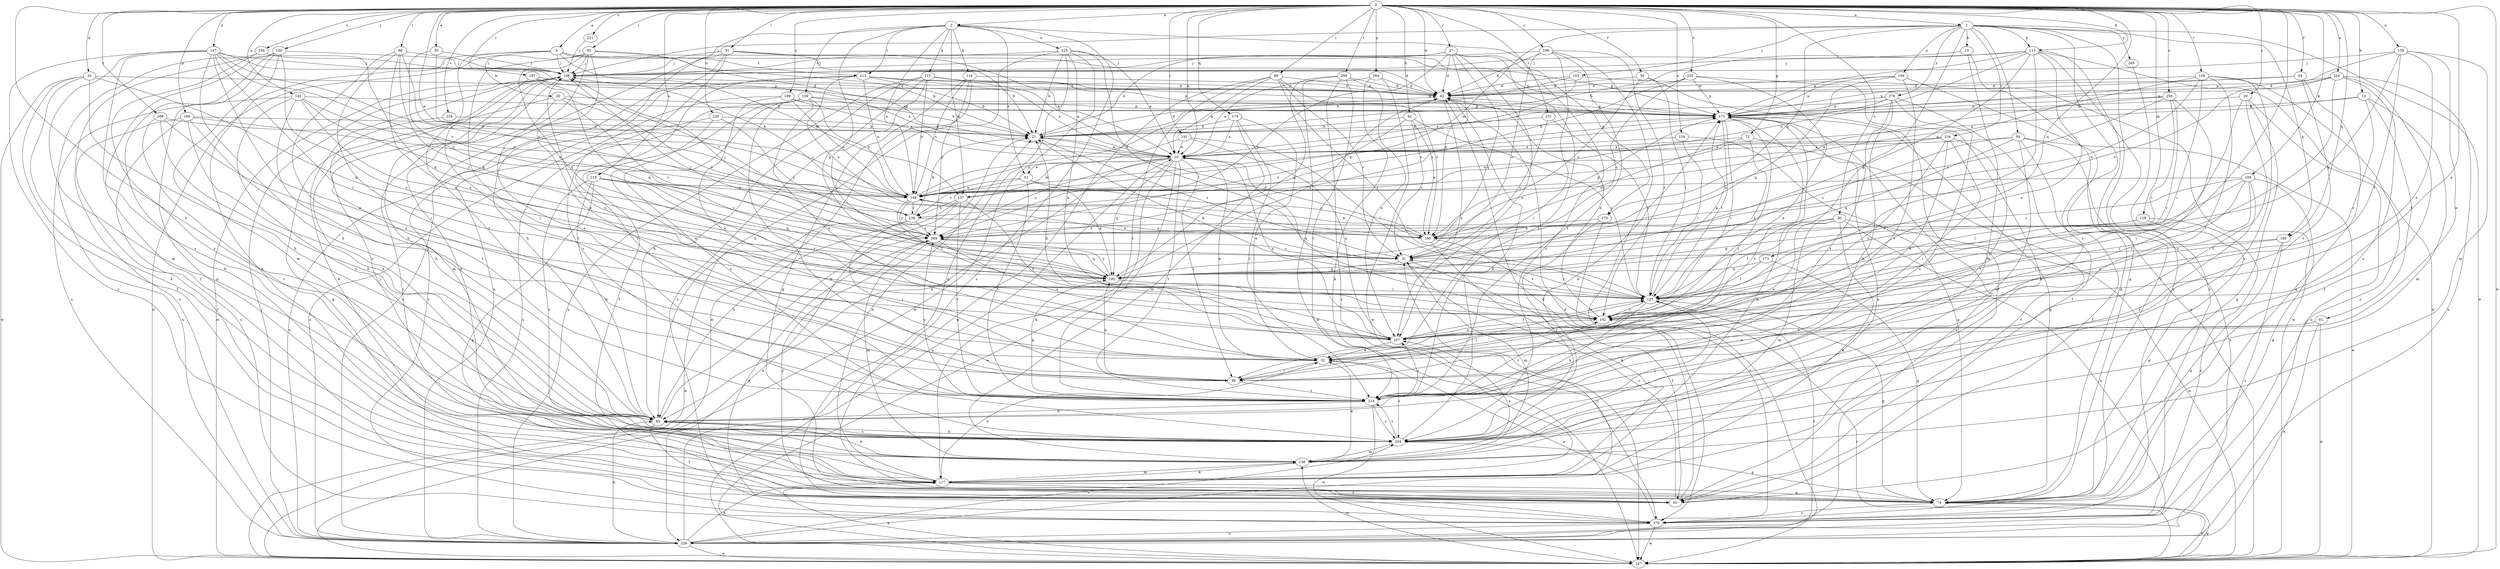 strict digraph  {
0;
1;
2;
6;
10;
13;
15;
20;
21;
27;
29;
30;
31;
32;
42;
50;
51;
52;
54;
56;
61;
63;
72;
74;
82;
85;
86;
89;
91;
93;
94;
96;
100;
103;
106;
108;
113;
115;
116;
117;
126;
127;
129;
137;
138;
139;
142;
147;
149;
154;
156;
159;
160;
168;
170;
171;
173;
174;
180;
182;
187;
191;
192;
196;
199;
204;
206;
208;
213;
214;
219;
220;
221;
224;
225;
226;
229;
230;
231;
232;
234;
236;
247;
256;
257;
264;
265;
269;
278;
279;
0 -> 1  [label=a];
0 -> 2  [label=a];
0 -> 6  [label=a];
0 -> 10  [label=a];
0 -> 13  [label=b];
0 -> 27  [label=c];
0 -> 29  [label=c];
0 -> 30  [label=c];
0 -> 32  [label=d];
0 -> 42  [label=d];
0 -> 50  [label=e];
0 -> 54  [label=f];
0 -> 56  [label=f];
0 -> 72  [label=g];
0 -> 82  [label=h];
0 -> 85  [label=h];
0 -> 86  [label=i];
0 -> 89  [label=i];
0 -> 91  [label=i];
0 -> 93  [label=i];
0 -> 100  [label=j];
0 -> 108  [label=k];
0 -> 113  [label=k];
0 -> 126  [label=l];
0 -> 129  [label=m];
0 -> 139  [label=n];
0 -> 142  [label=n];
0 -> 147  [label=n];
0 -> 149  [label=n];
0 -> 154  [label=o];
0 -> 168  [label=p];
0 -> 173  [label=q];
0 -> 174  [label=q];
0 -> 180  [label=q];
0 -> 187  [label=r];
0 -> 191  [label=r];
0 -> 192  [label=r];
0 -> 196  [label=s];
0 -> 199  [label=s];
0 -> 206  [label=t];
0 -> 208  [label=t];
0 -> 219  [label=u];
0 -> 220  [label=u];
0 -> 221  [label=u];
0 -> 224  [label=u];
0 -> 229  [label=v];
0 -> 230  [label=v];
0 -> 231  [label=v];
0 -> 232  [label=v];
0 -> 247  [label=w];
0 -> 256  [label=x];
0 -> 257  [label=x];
0 -> 264  [label=y];
1 -> 15  [label=b];
1 -> 94  [label=i];
1 -> 103  [label=j];
1 -> 106  [label=j];
1 -> 113  [label=k];
1 -> 127  [label=l];
1 -> 137  [label=m];
1 -> 156  [label=o];
1 -> 170  [label=p];
1 -> 180  [label=q];
1 -> 204  [label=s];
1 -> 234  [label=v];
1 -> 247  [label=w];
1 -> 265  [label=y];
1 -> 278  [label=z];
1 -> 279  [label=z];
2 -> 51  [label=e];
2 -> 115  [label=k];
2 -> 116  [label=k];
2 -> 137  [label=m];
2 -> 149  [label=n];
2 -> 159  [label=o];
2 -> 170  [label=p];
2 -> 182  [label=q];
2 -> 213  [label=t];
2 -> 225  [label=u];
2 -> 226  [label=u];
2 -> 279  [label=z];
6 -> 20  [label=b];
6 -> 21  [label=b];
6 -> 42  [label=d];
6 -> 106  [label=j];
6 -> 117  [label=k];
6 -> 137  [label=m];
6 -> 213  [label=t];
6 -> 214  [label=t];
10 -> 51  [label=e];
10 -> 52  [label=e];
10 -> 85  [label=h];
10 -> 96  [label=i];
10 -> 117  [label=k];
10 -> 137  [label=m];
10 -> 182  [label=q];
10 -> 214  [label=t];
10 -> 247  [label=w];
10 -> 269  [label=y];
13 -> 10  [label=a];
13 -> 61  [label=f];
13 -> 138  [label=m];
13 -> 171  [label=p];
13 -> 192  [label=r];
15 -> 106  [label=j];
15 -> 138  [label=m];
15 -> 247  [label=w];
20 -> 31  [label=c];
20 -> 52  [label=e];
20 -> 74  [label=g];
20 -> 160  [label=o];
20 -> 171  [label=p];
21 -> 10  [label=a];
21 -> 31  [label=c];
21 -> 42  [label=d];
27 -> 21  [label=b];
27 -> 42  [label=d];
27 -> 106  [label=j];
27 -> 160  [label=o];
27 -> 182  [label=q];
27 -> 204  [label=s];
27 -> 214  [label=t];
27 -> 257  [label=x];
27 -> 269  [label=y];
29 -> 74  [label=g];
29 -> 96  [label=i];
29 -> 171  [label=p];
29 -> 214  [label=t];
29 -> 226  [label=u];
30 -> 52  [label=e];
30 -> 117  [label=k];
30 -> 127  [label=l];
30 -> 138  [label=m];
30 -> 226  [label=u];
30 -> 247  [label=w];
30 -> 269  [label=y];
31 -> 63  [label=f];
31 -> 106  [label=j];
31 -> 138  [label=m];
31 -> 149  [label=n];
31 -> 182  [label=q];
32 -> 42  [label=d];
32 -> 63  [label=f];
32 -> 85  [label=h];
32 -> 117  [label=k];
32 -> 182  [label=q];
32 -> 247  [label=w];
42 -> 171  [label=p];
42 -> 257  [label=x];
50 -> 106  [label=j];
50 -> 149  [label=n];
50 -> 269  [label=y];
51 -> 149  [label=n];
51 -> 160  [label=o];
51 -> 182  [label=q];
51 -> 214  [label=t];
51 -> 236  [label=v];
52 -> 96  [label=i];
52 -> 204  [label=s];
54 -> 42  [label=d];
54 -> 74  [label=g];
54 -> 171  [label=p];
54 -> 214  [label=t];
56 -> 42  [label=d];
56 -> 63  [label=f];
56 -> 127  [label=l];
56 -> 160  [label=o];
61 -> 52  [label=e];
61 -> 226  [label=u];
61 -> 247  [label=w];
61 -> 257  [label=x];
63 -> 31  [label=c];
63 -> 42  [label=d];
63 -> 269  [label=y];
72 -> 10  [label=a];
72 -> 63  [label=f];
72 -> 127  [label=l];
72 -> 160  [label=o];
74 -> 106  [label=j];
74 -> 247  [label=w];
74 -> 279  [label=z];
82 -> 21  [label=b];
82 -> 31  [label=c];
82 -> 127  [label=l];
82 -> 160  [label=o];
82 -> 269  [label=y];
85 -> 21  [label=b];
85 -> 63  [label=f];
85 -> 204  [label=s];
86 -> 85  [label=h];
86 -> 96  [label=i];
86 -> 106  [label=j];
86 -> 182  [label=q];
86 -> 192  [label=r];
86 -> 236  [label=v];
89 -> 10  [label=a];
89 -> 31  [label=c];
89 -> 42  [label=d];
89 -> 127  [label=l];
89 -> 160  [label=o];
89 -> 214  [label=t];
89 -> 247  [label=w];
91 -> 10  [label=a];
91 -> 21  [label=b];
91 -> 85  [label=h];
91 -> 106  [label=j];
91 -> 171  [label=p];
91 -> 204  [label=s];
91 -> 226  [label=u];
93 -> 10  [label=a];
93 -> 52  [label=e];
93 -> 96  [label=i];
93 -> 106  [label=j];
93 -> 117  [label=k];
93 -> 171  [label=p];
93 -> 182  [label=q];
93 -> 247  [label=w];
94 -> 10  [label=a];
94 -> 31  [label=c];
94 -> 63  [label=f];
94 -> 182  [label=q];
94 -> 204  [label=s];
94 -> 226  [label=u];
94 -> 247  [label=w];
96 -> 127  [label=l];
96 -> 182  [label=q];
96 -> 214  [label=t];
100 -> 63  [label=f];
100 -> 74  [label=g];
100 -> 106  [label=j];
100 -> 117  [label=k];
100 -> 138  [label=m];
100 -> 192  [label=r];
100 -> 226  [label=u];
103 -> 10  [label=a];
103 -> 21  [label=b];
103 -> 42  [label=d];
103 -> 247  [label=w];
106 -> 42  [label=d];
106 -> 117  [label=k];
106 -> 138  [label=m];
106 -> 204  [label=s];
106 -> 247  [label=w];
106 -> 257  [label=x];
108 -> 31  [label=c];
108 -> 52  [label=e];
108 -> 74  [label=g];
108 -> 127  [label=l];
108 -> 149  [label=n];
108 -> 192  [label=r];
108 -> 204  [label=s];
113 -> 21  [label=b];
113 -> 74  [label=g];
113 -> 106  [label=j];
113 -> 149  [label=n];
113 -> 171  [label=p];
113 -> 182  [label=q];
113 -> 192  [label=r];
113 -> 247  [label=w];
113 -> 257  [label=x];
113 -> 279  [label=z];
115 -> 10  [label=a];
115 -> 42  [label=d];
115 -> 85  [label=h];
115 -> 127  [label=l];
115 -> 149  [label=n];
115 -> 171  [label=p];
115 -> 226  [label=u];
115 -> 279  [label=z];
116 -> 42  [label=d];
116 -> 74  [label=g];
116 -> 149  [label=n];
116 -> 247  [label=w];
116 -> 269  [label=y];
117 -> 21  [label=b];
117 -> 52  [label=e];
117 -> 63  [label=f];
117 -> 74  [label=g];
117 -> 106  [label=j];
117 -> 138  [label=m];
117 -> 171  [label=p];
126 -> 42  [label=d];
126 -> 96  [label=i];
126 -> 149  [label=n];
126 -> 160  [label=o];
126 -> 192  [label=r];
126 -> 204  [label=s];
126 -> 279  [label=z];
127 -> 21  [label=b];
127 -> 31  [label=c];
127 -> 74  [label=g];
127 -> 85  [label=h];
127 -> 171  [label=p];
127 -> 192  [label=r];
129 -> 74  [label=g];
129 -> 160  [label=o];
129 -> 182  [label=q];
129 -> 279  [label=z];
137 -> 85  [label=h];
137 -> 214  [label=t];
137 -> 226  [label=u];
137 -> 236  [label=v];
137 -> 257  [label=x];
138 -> 52  [label=e];
138 -> 85  [label=h];
138 -> 117  [label=k];
138 -> 257  [label=x];
139 -> 52  [label=e];
139 -> 106  [label=j];
139 -> 138  [label=m];
139 -> 171  [label=p];
139 -> 182  [label=q];
139 -> 192  [label=r];
139 -> 257  [label=x];
142 -> 85  [label=h];
142 -> 149  [label=n];
142 -> 171  [label=p];
142 -> 182  [label=q];
142 -> 204  [label=s];
142 -> 226  [label=u];
142 -> 269  [label=y];
147 -> 52  [label=e];
147 -> 85  [label=h];
147 -> 106  [label=j];
147 -> 138  [label=m];
147 -> 149  [label=n];
147 -> 171  [label=p];
147 -> 192  [label=r];
147 -> 204  [label=s];
147 -> 236  [label=v];
147 -> 279  [label=z];
149 -> 42  [label=d];
149 -> 127  [label=l];
149 -> 171  [label=p];
149 -> 236  [label=v];
149 -> 269  [label=y];
154 -> 10  [label=a];
154 -> 74  [label=g];
154 -> 127  [label=l];
156 -> 42  [label=d];
156 -> 74  [label=g];
156 -> 171  [label=p];
156 -> 182  [label=q];
156 -> 214  [label=t];
159 -> 21  [label=b];
159 -> 52  [label=e];
159 -> 63  [label=f];
159 -> 96  [label=i];
159 -> 149  [label=n];
159 -> 171  [label=p];
159 -> 204  [label=s];
159 -> 226  [label=u];
160 -> 21  [label=b];
160 -> 106  [label=j];
160 -> 117  [label=k];
160 -> 149  [label=n];
160 -> 171  [label=p];
160 -> 192  [label=r];
168 -> 21  [label=b];
168 -> 63  [label=f];
168 -> 85  [label=h];
168 -> 96  [label=i];
168 -> 149  [label=n];
168 -> 279  [label=z];
170 -> 204  [label=s];
170 -> 269  [label=y];
170 -> 279  [label=z];
171 -> 21  [label=b];
171 -> 74  [label=g];
171 -> 96  [label=i];
171 -> 117  [label=k];
171 -> 127  [label=l];
171 -> 192  [label=r];
171 -> 214  [label=t];
171 -> 226  [label=u];
173 -> 74  [label=g];
173 -> 127  [label=l];
173 -> 182  [label=q];
174 -> 10  [label=a];
174 -> 21  [label=b];
174 -> 52  [label=e];
174 -> 138  [label=m];
174 -> 214  [label=t];
180 -> 31  [label=c];
180 -> 74  [label=g];
180 -> 127  [label=l];
180 -> 279  [label=z];
182 -> 42  [label=d];
182 -> 127  [label=l];
182 -> 269  [label=y];
187 -> 10  [label=a];
187 -> 42  [label=d];
187 -> 182  [label=q];
187 -> 214  [label=t];
187 -> 236  [label=v];
191 -> 10  [label=a];
191 -> 127  [label=l];
191 -> 149  [label=n];
191 -> 257  [label=x];
192 -> 10  [label=a];
192 -> 42  [label=d];
192 -> 257  [label=x];
196 -> 31  [label=c];
196 -> 42  [label=d];
196 -> 96  [label=i];
196 -> 106  [label=j];
196 -> 192  [label=r];
196 -> 214  [label=t];
196 -> 247  [label=w];
199 -> 10  [label=a];
199 -> 52  [label=e];
199 -> 149  [label=n];
199 -> 171  [label=p];
199 -> 226  [label=u];
204 -> 42  [label=d];
204 -> 74  [label=g];
204 -> 85  [label=h];
204 -> 127  [label=l];
204 -> 138  [label=m];
204 -> 214  [label=t];
204 -> 171  [label=b];
206 -> 42  [label=d];
206 -> 182  [label=q];
206 -> 214  [label=t];
206 -> 247  [label=w];
206 -> 257  [label=x];
206 -> 279  [label=z];
208 -> 21  [label=b];
208 -> 85  [label=h];
208 -> 204  [label=s];
208 -> 257  [label=x];
213 -> 10  [label=a];
213 -> 21  [label=b];
213 -> 42  [label=d];
213 -> 149  [label=n];
213 -> 160  [label=o];
213 -> 171  [label=p];
213 -> 214  [label=t];
213 -> 279  [label=z];
214 -> 85  [label=h];
214 -> 182  [label=q];
214 -> 192  [label=r];
214 -> 204  [label=s];
214 -> 247  [label=w];
214 -> 257  [label=x];
214 -> 269  [label=y];
219 -> 74  [label=g];
219 -> 85  [label=h];
219 -> 149  [label=n];
219 -> 182  [label=q];
219 -> 192  [label=r];
219 -> 204  [label=s];
219 -> 269  [label=y];
220 -> 21  [label=b];
220 -> 52  [label=e];
220 -> 226  [label=u];
220 -> 269  [label=y];
221 -> 106  [label=j];
224 -> 42  [label=d];
224 -> 63  [label=f];
224 -> 127  [label=l];
224 -> 160  [label=o];
224 -> 171  [label=p];
224 -> 204  [label=s];
224 -> 226  [label=u];
225 -> 10  [label=a];
225 -> 21  [label=b];
225 -> 74  [label=g];
225 -> 85  [label=h];
225 -> 106  [label=j];
225 -> 127  [label=l];
225 -> 247  [label=w];
225 -> 257  [label=x];
226 -> 10  [label=a];
226 -> 31  [label=c];
226 -> 85  [label=h];
226 -> 106  [label=j];
226 -> 117  [label=k];
226 -> 127  [label=l];
226 -> 204  [label=s];
226 -> 247  [label=w];
229 -> 21  [label=b];
229 -> 214  [label=t];
230 -> 106  [label=j];
230 -> 182  [label=q];
230 -> 204  [label=s];
230 -> 226  [label=u];
231 -> 21  [label=b];
231 -> 31  [label=c];
231 -> 127  [label=l];
232 -> 31  [label=c];
232 -> 42  [label=d];
232 -> 52  [label=e];
232 -> 117  [label=k];
232 -> 171  [label=p];
232 -> 269  [label=y];
234 -> 10  [label=a];
234 -> 52  [label=e];
234 -> 96  [label=i];
234 -> 149  [label=n];
234 -> 160  [label=o];
234 -> 214  [label=t];
234 -> 257  [label=x];
236 -> 21  [label=b];
236 -> 96  [label=i];
236 -> 160  [label=o];
236 -> 247  [label=w];
236 -> 269  [label=y];
247 -> 74  [label=g];
247 -> 117  [label=k];
247 -> 138  [label=m];
247 -> 192  [label=r];
256 -> 127  [label=l];
256 -> 149  [label=n];
256 -> 171  [label=p];
256 -> 192  [label=r];
256 -> 214  [label=t];
256 -> 269  [label=y];
257 -> 10  [label=a];
257 -> 21  [label=b];
257 -> 52  [label=e];
257 -> 127  [label=l];
264 -> 10  [label=a];
264 -> 42  [label=d];
264 -> 117  [label=k];
264 -> 247  [label=w];
265 -> 279  [label=z];
269 -> 31  [label=c];
269 -> 106  [label=j];
269 -> 138  [label=m];
269 -> 182  [label=q];
269 -> 257  [label=x];
269 -> 279  [label=z];
278 -> 10  [label=a];
278 -> 63  [label=f];
278 -> 85  [label=h];
278 -> 171  [label=p];
278 -> 204  [label=s];
278 -> 214  [label=t];
278 -> 236  [label=v];
279 -> 42  [label=d];
279 -> 52  [label=e];
279 -> 226  [label=u];
279 -> 247  [label=w];
}
